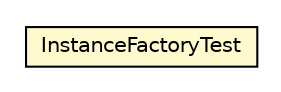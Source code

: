 #!/usr/local/bin/dot
#
# Class diagram 
# Generated by UMLGraph version R5_6_6-8-g8d7759 (http://www.umlgraph.org/)
#

digraph G {
	edge [fontname="Helvetica",fontsize=10,labelfontname="Helvetica",labelfontsize=10];
	node [fontname="Helvetica",fontsize=10,shape=plaintext];
	nodesep=0.25;
	ranksep=0.5;
	// org.dayatang.domain.InstanceFactoryTest
	c28851 [label=<<table title="org.dayatang.domain.InstanceFactoryTest" border="0" cellborder="1" cellspacing="0" cellpadding="2" port="p" bgcolor="lemonChiffon" href="./InstanceFactoryTest.html">
		<tr><td><table border="0" cellspacing="0" cellpadding="1">
<tr><td align="center" balign="center"> InstanceFactoryTest </td></tr>
		</table></td></tr>
		</table>>, URL="./InstanceFactoryTest.html", fontname="Helvetica", fontcolor="black", fontsize=10.0];
}

